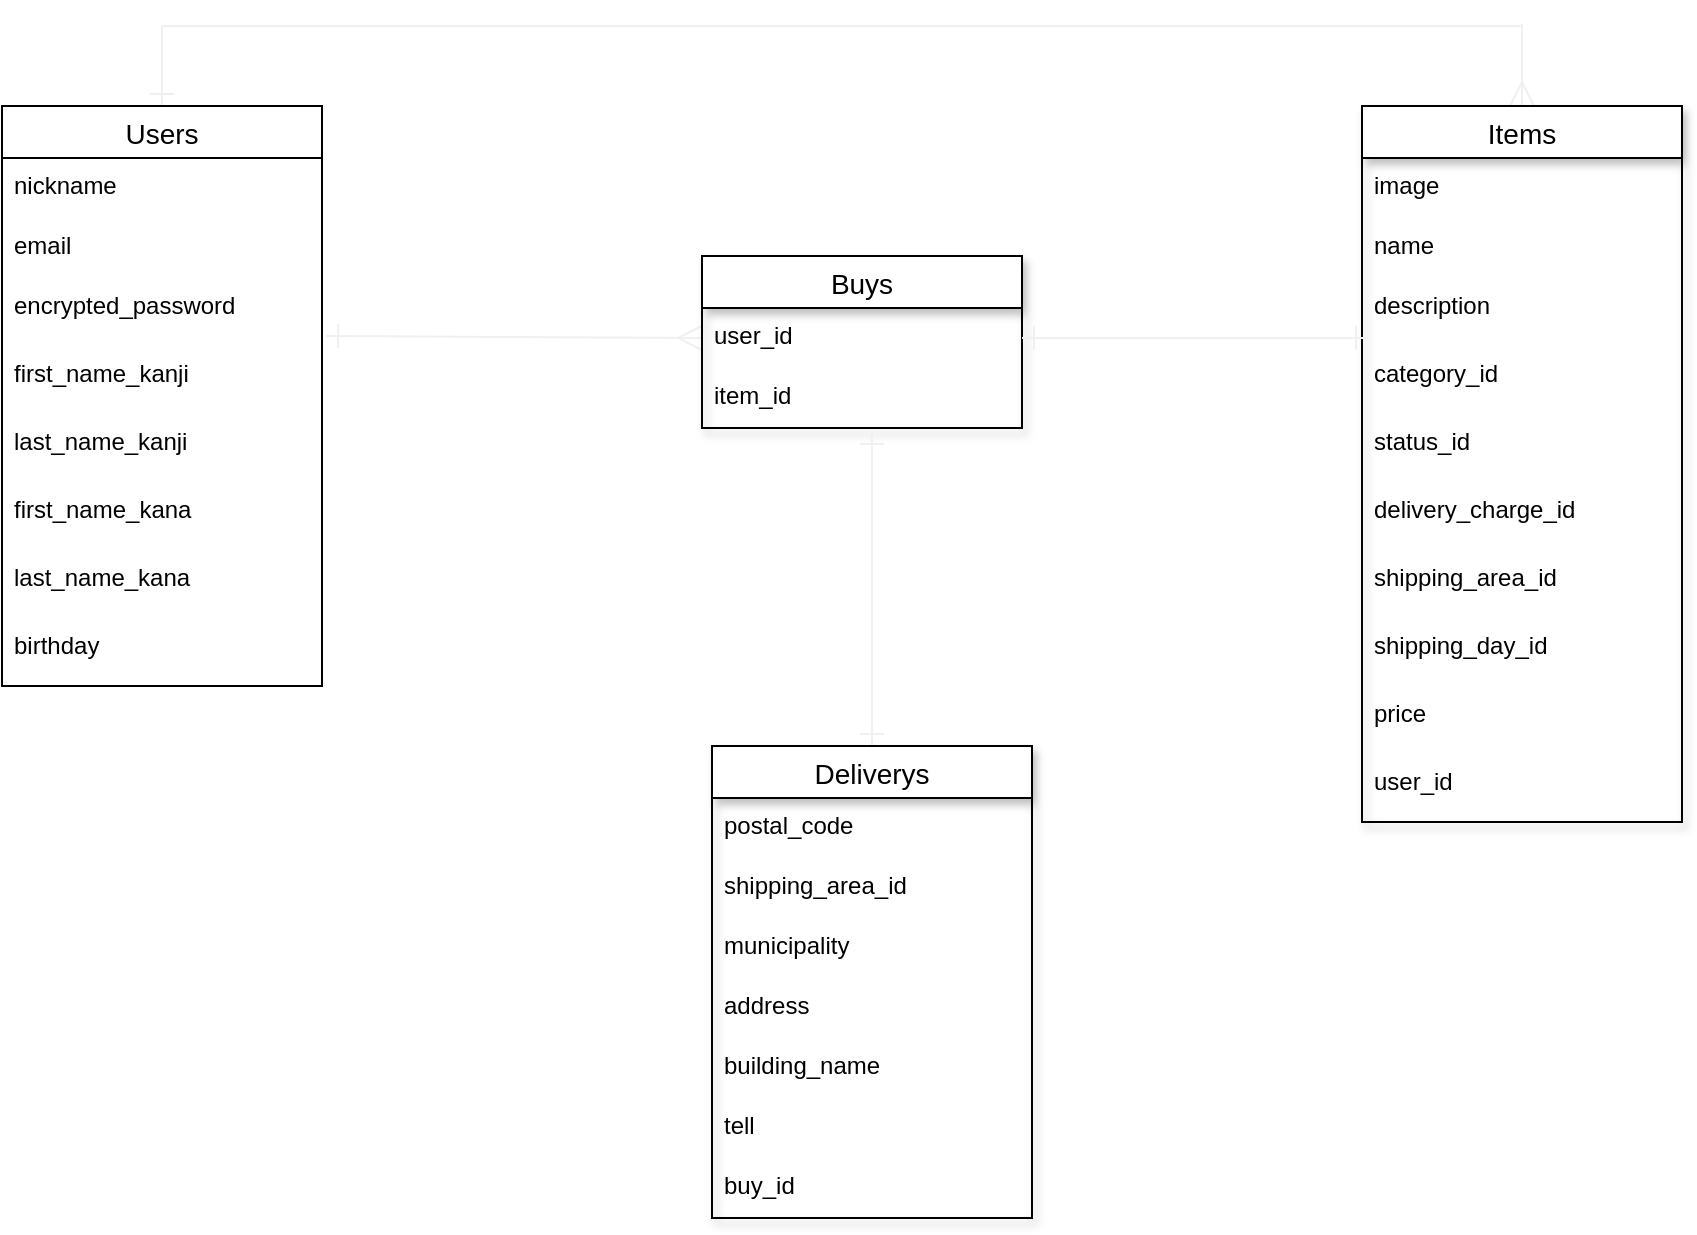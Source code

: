 <mxfile>
    <diagram id="SYYIoxHmVdFxY4b5FEGh" name="ページ1">
        <mxGraphModel dx="691" dy="481" grid="1" gridSize="10" guides="1" tooltips="1" connect="1" arrows="1" fold="1" page="1" pageScale="1" pageWidth="1169" pageHeight="827" math="0" shadow="0">
            <root>
                <mxCell id="0"/>
                <mxCell id="1" parent="0"/>
                <mxCell id="R4g8S2cu2oiYWbdXBOTO-71" style="edgeStyle=none;rounded=0;jumpSize=6;orthogonalLoop=1;jettySize=auto;html=1;shadow=0;startArrow=ERone;startFill=0;endArrow=none;endFill=0;startSize=10;endSize=10;targetPerimeterSpacing=5;strokeColor=#f0f0f0;strokeWidth=1;" edge="1" parent="1" source="17">
                    <mxGeometry relative="1" as="geometry">
                        <mxPoint x="240" y="40" as="targetPoint"/>
                    </mxGeometry>
                </mxCell>
                <mxCell id="17" value="Users" style="swimlane;fontStyle=0;childLayout=stackLayout;horizontal=1;startSize=26;horizontalStack=0;resizeParent=1;resizeParentMax=0;resizeLast=0;collapsible=1;marginBottom=0;align=center;fontSize=14;aspect=fixed;" vertex="1" parent="1">
                    <mxGeometry x="160" y="80" width="160" height="290" as="geometry">
                        <mxRectangle x="80" y="80" width="70" height="26" as="alternateBounds"/>
                    </mxGeometry>
                </mxCell>
                <mxCell id="18" value="nickname" style="text;strokeColor=none;fillColor=none;spacingLeft=4;spacingRight=4;overflow=hidden;rotatable=0;points=[[0,0.5],[1,0.5]];portConstraint=eastwest;fontSize=12;" vertex="1" parent="17">
                    <mxGeometry y="26" width="160" height="30" as="geometry"/>
                </mxCell>
                <mxCell id="19" value="email" style="text;strokeColor=none;fillColor=none;spacingLeft=4;spacingRight=4;overflow=hidden;rotatable=0;points=[[0,0.5],[1,0.5]];portConstraint=eastwest;fontSize=12;" vertex="1" parent="17">
                    <mxGeometry y="56" width="160" height="30" as="geometry"/>
                </mxCell>
                <mxCell id="41" value="encrypted_password" style="text;strokeColor=none;fillColor=none;spacingLeft=4;spacingRight=4;overflow=hidden;rotatable=0;points=[[0,0.5],[1,0.5]];portConstraint=eastwest;fontSize=12;" vertex="1" parent="17">
                    <mxGeometry y="86" width="160" height="34" as="geometry"/>
                </mxCell>
                <mxCell id="42" value="first_name_kanji " style="text;strokeColor=none;fillColor=none;spacingLeft=4;spacingRight=4;overflow=hidden;rotatable=0;points=[[0,0.5],[1,0.5]];portConstraint=eastwest;fontSize=12;" vertex="1" parent="17">
                    <mxGeometry y="120" width="160" height="34" as="geometry"/>
                </mxCell>
                <mxCell id="R4g8S2cu2oiYWbdXBOTO-78" value="last_name_kanji " style="text;strokeColor=none;fillColor=none;spacingLeft=4;spacingRight=4;overflow=hidden;rotatable=0;points=[[0,0.5],[1,0.5]];portConstraint=eastwest;fontSize=12;" vertex="1" parent="17">
                    <mxGeometry y="154" width="160" height="34" as="geometry"/>
                </mxCell>
                <mxCell id="R4g8S2cu2oiYWbdXBOTO-77" value="first_name_kana" style="text;strokeColor=none;fillColor=none;spacingLeft=4;spacingRight=4;overflow=hidden;rotatable=0;points=[[0,0.5],[1,0.5]];portConstraint=eastwest;fontSize=12;" vertex="1" parent="17">
                    <mxGeometry y="188" width="160" height="34" as="geometry"/>
                </mxCell>
                <mxCell id="R4g8S2cu2oiYWbdXBOTO-76" value="last_name_kana" style="text;strokeColor=none;fillColor=none;spacingLeft=4;spacingRight=4;overflow=hidden;rotatable=0;points=[[0,0.5],[1,0.5]];portConstraint=eastwest;fontSize=12;" vertex="1" parent="17">
                    <mxGeometry y="222" width="160" height="34" as="geometry"/>
                </mxCell>
                <mxCell id="20" value="birthday" style="text;strokeColor=none;fillColor=none;spacingLeft=4;spacingRight=4;overflow=hidden;rotatable=0;points=[[0,0.5],[1,0.5]];portConstraint=eastwest;fontSize=12;" vertex="1" parent="17">
                    <mxGeometry y="256" width="160" height="34" as="geometry"/>
                </mxCell>
                <mxCell id="R4g8S2cu2oiYWbdXBOTO-46" style="edgeStyle=none;rounded=0;jumpSize=6;orthogonalLoop=1;jettySize=auto;html=1;entryX=1.013;entryY=-0.147;entryDx=0;entryDy=0;entryPerimeter=0;shadow=0;startArrow=ERmany;startFill=0;endArrow=ERone;endFill=0;startSize=10;endSize=10;targetPerimeterSpacing=5;strokeColor=#f0f0f0;strokeWidth=1;exitX=0;exitY=0.5;exitDx=0;exitDy=0;spacing=2;" edge="1" parent="1" source="29" target="42">
                    <mxGeometry relative="1" as="geometry"/>
                </mxCell>
                <mxCell id="R4g8S2cu2oiYWbdXBOTO-72" style="edgeStyle=none;rounded=0;jumpSize=6;orthogonalLoop=1;jettySize=auto;html=1;shadow=0;startArrow=ERmany;startFill=0;endArrow=none;endFill=0;startSize=10;endSize=10;targetPerimeterSpacing=5;strokeColor=#f0f0f0;strokeWidth=1;" edge="1" parent="1" source="21">
                    <mxGeometry relative="1" as="geometry">
                        <mxPoint x="920" y="39" as="targetPoint"/>
                    </mxGeometry>
                </mxCell>
                <mxCell id="21" value="Items" style="swimlane;fontStyle=0;childLayout=stackLayout;horizontal=1;startSize=26;horizontalStack=0;resizeParent=1;resizeParentMax=0;resizeLast=0;collapsible=1;marginBottom=0;align=center;fontSize=14;shadow=1;" vertex="1" parent="1">
                    <mxGeometry x="840" y="80" width="160" height="358" as="geometry">
                        <mxRectangle x="560" y="80" width="70" height="26" as="alternateBounds"/>
                    </mxGeometry>
                </mxCell>
                <mxCell id="22" value="image" style="text;strokeColor=none;fillColor=none;spacingLeft=4;spacingRight=4;overflow=hidden;rotatable=0;points=[[0,0.5],[1,0.5]];portConstraint=eastwest;fontSize=12;" vertex="1" parent="21">
                    <mxGeometry y="26" width="160" height="30" as="geometry"/>
                </mxCell>
                <mxCell id="23" value="name" style="text;strokeColor=none;fillColor=none;spacingLeft=4;spacingRight=4;overflow=hidden;rotatable=0;points=[[0,0.5],[1,0.5]];portConstraint=eastwest;fontSize=12;" vertex="1" parent="21">
                    <mxGeometry y="56" width="160" height="30" as="geometry"/>
                </mxCell>
                <mxCell id="45" value="description" style="text;strokeColor=none;fillColor=none;spacingLeft=4;spacingRight=4;overflow=hidden;rotatable=0;points=[[0,0.5],[1,0.5]];portConstraint=eastwest;fontSize=12;" vertex="1" parent="21">
                    <mxGeometry y="86" width="160" height="34" as="geometry"/>
                </mxCell>
                <mxCell id="R4g8S2cu2oiYWbdXBOTO-59" value="category_id" style="text;strokeColor=none;fillColor=none;spacingLeft=4;spacingRight=4;overflow=hidden;rotatable=0;points=[[0,0.5],[1,0.5]];portConstraint=eastwest;fontSize=12;" vertex="1" parent="21">
                    <mxGeometry y="120" width="160" height="34" as="geometry"/>
                </mxCell>
                <mxCell id="R4g8S2cu2oiYWbdXBOTO-60" value="status_id" style="text;strokeColor=none;fillColor=none;spacingLeft=4;spacingRight=4;overflow=hidden;rotatable=0;points=[[0,0.5],[1,0.5]];portConstraint=eastwest;fontSize=12;" vertex="1" parent="21">
                    <mxGeometry y="154" width="160" height="34" as="geometry"/>
                </mxCell>
                <mxCell id="R4g8S2cu2oiYWbdXBOTO-83" value="delivery_charge_id" style="text;strokeColor=none;fillColor=none;spacingLeft=4;spacingRight=4;overflow=hidden;rotatable=0;points=[[0,0.5],[1,0.5]];portConstraint=eastwest;fontSize=12;" vertex="1" parent="21">
                    <mxGeometry y="188" width="160" height="34" as="geometry"/>
                </mxCell>
                <mxCell id="R4g8S2cu2oiYWbdXBOTO-82" value="shipping_area_id" style="text;strokeColor=none;fillColor=none;spacingLeft=4;spacingRight=4;overflow=hidden;rotatable=0;points=[[0,0.5],[1,0.5]];portConstraint=eastwest;fontSize=12;" vertex="1" parent="21">
                    <mxGeometry y="222" width="160" height="34" as="geometry"/>
                </mxCell>
                <mxCell id="R4g8S2cu2oiYWbdXBOTO-81" value="shipping_day_id" style="text;strokeColor=none;fillColor=none;spacingLeft=4;spacingRight=4;overflow=hidden;rotatable=0;points=[[0,0.5],[1,0.5]];portConstraint=eastwest;fontSize=12;" vertex="1" parent="21">
                    <mxGeometry y="256" width="160" height="34" as="geometry"/>
                </mxCell>
                <mxCell id="R4g8S2cu2oiYWbdXBOTO-87" value="price " style="text;strokeColor=none;fillColor=none;spacingLeft=4;spacingRight=4;overflow=hidden;rotatable=0;points=[[0,0.5],[1,0.5]];portConstraint=eastwest;fontSize=12;" vertex="1" parent="21">
                    <mxGeometry y="290" width="160" height="34" as="geometry"/>
                </mxCell>
                <mxCell id="R4g8S2cu2oiYWbdXBOTO-80" value="user_id" style="text;strokeColor=none;fillColor=none;spacingLeft=4;spacingRight=4;overflow=hidden;rotatable=0;points=[[0,0.5],[1,0.5]];portConstraint=eastwest;fontSize=12;" vertex="1" parent="21">
                    <mxGeometry y="324" width="160" height="34" as="geometry"/>
                </mxCell>
                <mxCell id="28" value="Buys" style="swimlane;fontStyle=0;childLayout=stackLayout;horizontal=1;startSize=26;horizontalStack=0;resizeParent=1;resizeParentMax=0;resizeLast=0;collapsible=1;marginBottom=0;align=center;fontSize=14;shadow=1;" vertex="1" parent="1">
                    <mxGeometry x="510" y="155" width="160" height="86" as="geometry"/>
                </mxCell>
                <mxCell id="29" value="user_id" style="text;strokeColor=none;fillColor=none;spacingLeft=4;spacingRight=4;overflow=hidden;rotatable=0;points=[[0,0.5],[1,0.5]];portConstraint=eastwest;fontSize=12;" vertex="1" parent="28">
                    <mxGeometry y="26" width="160" height="30" as="geometry"/>
                </mxCell>
                <mxCell id="R4g8S2cu2oiYWbdXBOTO-69" value="item_id" style="text;strokeColor=none;fillColor=none;spacingLeft=4;spacingRight=4;overflow=hidden;rotatable=0;points=[[0,0.5],[1,0.5]];portConstraint=eastwest;fontSize=12;" vertex="1" parent="28">
                    <mxGeometry y="56" width="160" height="30" as="geometry"/>
                </mxCell>
                <mxCell id="R4g8S2cu2oiYWbdXBOTO-68" style="edgeStyle=none;rounded=0;jumpSize=6;orthogonalLoop=1;jettySize=auto;html=1;entryX=0.531;entryY=1.067;entryDx=0;entryDy=0;entryPerimeter=0;shadow=0;startArrow=ERone;startFill=0;endArrow=ERone;endFill=0;startSize=10;endSize=10;targetPerimeterSpacing=5;strokeColor=#f0f0f0;strokeWidth=1;" edge="1" parent="1" source="R4g8S2cu2oiYWbdXBOTO-53" target="R4g8S2cu2oiYWbdXBOTO-69">
                    <mxGeometry relative="1" as="geometry">
                        <mxPoint x="597.04" y="274" as="targetPoint"/>
                    </mxGeometry>
                </mxCell>
                <mxCell id="R4g8S2cu2oiYWbdXBOTO-53" value="Deliverys" style="swimlane;fontStyle=0;childLayout=stackLayout;horizontal=1;startSize=26;horizontalStack=0;resizeParent=1;resizeParentMax=0;resizeLast=0;collapsible=1;marginBottom=0;align=center;fontSize=14;shadow=1;" vertex="1" parent="1">
                    <mxGeometry x="515" y="400" width="160" height="236" as="geometry"/>
                </mxCell>
                <mxCell id="R4g8S2cu2oiYWbdXBOTO-54" value=" postal_code " style="text;strokeColor=none;fillColor=none;spacingLeft=4;spacingRight=4;overflow=hidden;rotatable=0;points=[[0,0.5],[1,0.5]];portConstraint=eastwest;fontSize=12;" vertex="1" parent="R4g8S2cu2oiYWbdXBOTO-53">
                    <mxGeometry y="26" width="160" height="30" as="geometry"/>
                </mxCell>
                <mxCell id="R4g8S2cu2oiYWbdXBOTO-55" value="shipping_area_id" style="text;strokeColor=none;fillColor=none;spacingLeft=4;spacingRight=4;overflow=hidden;rotatable=0;points=[[0,0.5],[1,0.5]];portConstraint=eastwest;fontSize=12;" vertex="1" parent="R4g8S2cu2oiYWbdXBOTO-53">
                    <mxGeometry y="56" width="160" height="30" as="geometry"/>
                </mxCell>
                <mxCell id="R4g8S2cu2oiYWbdXBOTO-56" value="municipality" style="text;strokeColor=none;fillColor=none;spacingLeft=4;spacingRight=4;overflow=hidden;rotatable=0;points=[[0,0.5],[1,0.5]];portConstraint=eastwest;fontSize=12;" vertex="1" parent="R4g8S2cu2oiYWbdXBOTO-53">
                    <mxGeometry y="86" width="160" height="30" as="geometry"/>
                </mxCell>
                <mxCell id="R4g8S2cu2oiYWbdXBOTO-57" value="address " style="text;strokeColor=none;fillColor=none;spacingLeft=4;spacingRight=4;overflow=hidden;rotatable=0;points=[[0,0.5],[1,0.5]];portConstraint=eastwest;fontSize=12;" vertex="1" parent="R4g8S2cu2oiYWbdXBOTO-53">
                    <mxGeometry y="116" width="160" height="30" as="geometry"/>
                </mxCell>
                <mxCell id="R4g8S2cu2oiYWbdXBOTO-85" value="building_name" style="text;strokeColor=none;fillColor=none;spacingLeft=4;spacingRight=4;overflow=hidden;rotatable=0;points=[[0,0.5],[1,0.5]];portConstraint=eastwest;fontSize=12;" vertex="1" parent="R4g8S2cu2oiYWbdXBOTO-53">
                    <mxGeometry y="146" width="160" height="30" as="geometry"/>
                </mxCell>
                <mxCell id="R4g8S2cu2oiYWbdXBOTO-86" value="tell " style="text;strokeColor=none;fillColor=none;spacingLeft=4;spacingRight=4;overflow=hidden;rotatable=0;points=[[0,0.5],[1,0.5]];portConstraint=eastwest;fontSize=12;" vertex="1" parent="R4g8S2cu2oiYWbdXBOTO-53">
                    <mxGeometry y="176" width="160" height="30" as="geometry"/>
                </mxCell>
                <mxCell id="R4g8S2cu2oiYWbdXBOTO-84" value="buy_id" style="text;strokeColor=none;fillColor=none;spacingLeft=4;spacingRight=4;overflow=hidden;rotatable=0;points=[[0,0.5],[1,0.5]];portConstraint=eastwest;fontSize=12;" vertex="1" parent="R4g8S2cu2oiYWbdXBOTO-53">
                    <mxGeometry y="206" width="160" height="30" as="geometry"/>
                </mxCell>
                <mxCell id="R4g8S2cu2oiYWbdXBOTO-67" style="edgeStyle=none;rounded=0;jumpSize=6;orthogonalLoop=1;jettySize=auto;html=1;entryX=0.019;entryY=-0.118;entryDx=0;entryDy=0;entryPerimeter=0;shadow=0;startArrow=ERone;startFill=0;endArrow=ERone;endFill=0;startSize=10;endSize=10;targetPerimeterSpacing=5;strokeColor=#f0f0f0;strokeWidth=1;" edge="1" parent="1" source="29" target="R4g8S2cu2oiYWbdXBOTO-59">
                    <mxGeometry relative="1" as="geometry"/>
                </mxCell>
                <mxCell id="R4g8S2cu2oiYWbdXBOTO-73" value="" style="endArrow=none;html=1;rounded=0;shadow=0;startSize=10;endSize=10;targetPerimeterSpacing=5;strokeColor=#f0f0f0;strokeWidth=1;" edge="1" parent="1">
                    <mxGeometry relative="1" as="geometry">
                        <mxPoint x="240" y="40" as="sourcePoint"/>
                        <mxPoint x="920" y="40" as="targetPoint"/>
                    </mxGeometry>
                </mxCell>
            </root>
        </mxGraphModel>
    </diagram>
</mxfile>
